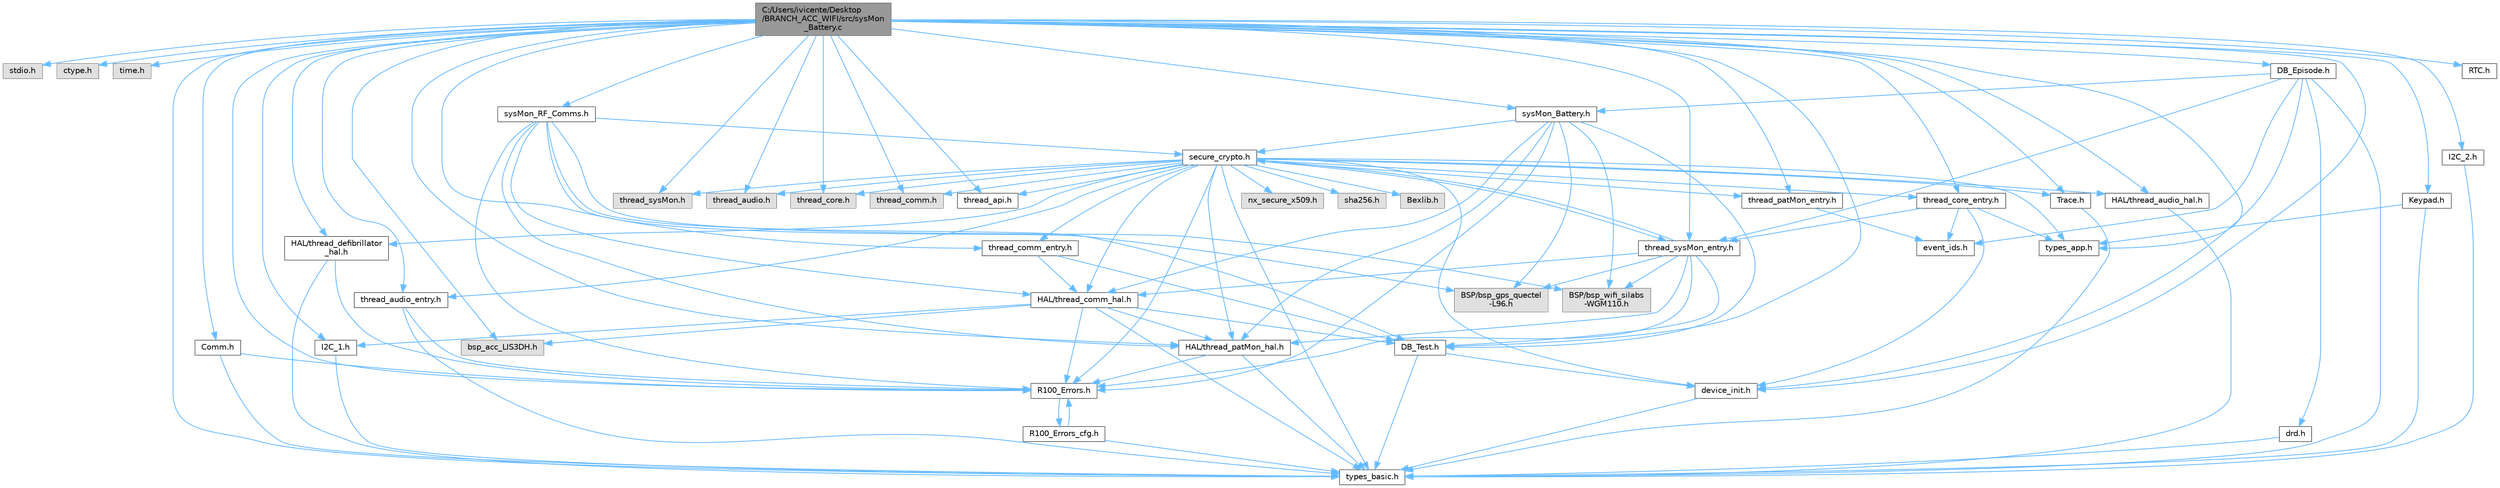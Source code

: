 digraph "C:/Users/ivicente/Desktop/BRANCH_ACC_WIFI/src/sysMon_Battery.c"
{
 // LATEX_PDF_SIZE
  bgcolor="transparent";
  edge [fontname=Helvetica,fontsize=10,labelfontname=Helvetica,labelfontsize=10];
  node [fontname=Helvetica,fontsize=10,shape=box,height=0.2,width=0.4];
  Node1 [id="Node000001",label="C:/Users/ivicente/Desktop\l/BRANCH_ACC_WIFI/src/sysMon\l_Battery.c",height=0.2,width=0.4,color="gray40", fillcolor="grey60", style="filled", fontcolor="black",tooltip="Battery functions executed in the context of the SysMon thread."];
  Node1 -> Node2 [id="edge1_Node000001_Node000002",color="steelblue1",style="solid",tooltip=" "];
  Node2 [id="Node000002",label="stdio.h",height=0.2,width=0.4,color="grey60", fillcolor="#E0E0E0", style="filled",tooltip=" "];
  Node1 -> Node3 [id="edge2_Node000001_Node000003",color="steelblue1",style="solid",tooltip=" "];
  Node3 [id="Node000003",label="ctype.h",height=0.2,width=0.4,color="grey60", fillcolor="#E0E0E0", style="filled",tooltip=" "];
  Node1 -> Node4 [id="edge3_Node000001_Node000004",color="steelblue1",style="solid",tooltip=" "];
  Node4 [id="Node000004",label="time.h",height=0.2,width=0.4,color="grey60", fillcolor="#E0E0E0", style="filled",tooltip=" "];
  Node1 -> Node5 [id="edge4_Node000001_Node000005",color="steelblue1",style="solid",tooltip=" "];
  Node5 [id="Node000005",label="device_init.h",height=0.2,width=0.4,color="grey40", fillcolor="white", style="filled",URL="$a00017.html",tooltip=" "];
  Node5 -> Node6 [id="edge5_Node000005_Node000006",color="steelblue1",style="solid",tooltip=" "];
  Node6 [id="Node000006",label="types_basic.h",height=0.2,width=0.4,color="grey40", fillcolor="white", style="filled",URL="$a00137.html",tooltip="Basic Types' definition."];
  Node1 -> Node7 [id="edge6_Node000001_Node000007",color="steelblue1",style="solid",tooltip=" "];
  Node7 [id="Node000007",label="R100_Errors.h",height=0.2,width=0.4,color="grey40", fillcolor="white", style="filled",URL="$a00038.html",tooltip=" "];
  Node7 -> Node8 [id="edge7_Node000007_Node000008",color="steelblue1",style="solid",tooltip=" "];
  Node8 [id="Node000008",label="R100_Errors_cfg.h",height=0.2,width=0.4,color="grey40", fillcolor="white", style="filled",URL="$a00044.html",tooltip=" "];
  Node8 -> Node7 [id="edge8_Node000008_Node000007",color="steelblue1",style="solid",tooltip=" "];
  Node8 -> Node6 [id="edge9_Node000008_Node000006",color="steelblue1",style="solid",tooltip=" "];
  Node1 -> Node6 [id="edge10_Node000001_Node000006",color="steelblue1",style="solid",tooltip=" "];
  Node1 -> Node9 [id="edge11_Node000001_Node000009",color="steelblue1",style="solid",tooltip=" "];
  Node9 [id="Node000009",label="types_app.h",height=0.2,width=0.4,color="grey40", fillcolor="white", style="filled",URL="$a00134.html",tooltip="Common Types' definition."];
  Node1 -> Node10 [id="edge12_Node000001_Node000010",color="steelblue1",style="solid",tooltip=" "];
  Node10 [id="Node000010",label="Trace.h",height=0.2,width=0.4,color="grey40", fillcolor="white", style="filled",URL="$a00251.html",tooltip=" "];
  Node10 -> Node6 [id="edge13_Node000010_Node000006",color="steelblue1",style="solid",tooltip=" "];
  Node1 -> Node11 [id="edge14_Node000001_Node000011",color="steelblue1",style="solid",tooltip=" "];
  Node11 [id="Node000011",label="Comm.h",height=0.2,width=0.4,color="grey40", fillcolor="white", style="filled",URL="$a00239.html",tooltip=" "];
  Node11 -> Node6 [id="edge15_Node000011_Node000006",color="steelblue1",style="solid",tooltip=" "];
  Node11 -> Node7 [id="edge16_Node000011_Node000007",color="steelblue1",style="solid",tooltip=" "];
  Node1 -> Node12 [id="edge17_Node000001_Node000012",color="steelblue1",style="solid",tooltip=" "];
  Node12 [id="Node000012",label="I2C_1.h",height=0.2,width=0.4,color="grey40", fillcolor="white", style="filled",URL="$a00161.html",tooltip="Header with functions related to the I2C-1."];
  Node12 -> Node6 [id="edge18_Node000012_Node000006",color="steelblue1",style="solid",tooltip=" "];
  Node1 -> Node13 [id="edge19_Node000001_Node000013",color="steelblue1",style="solid",tooltip=" "];
  Node13 [id="Node000013",label="I2C_2.h",height=0.2,width=0.4,color="grey40", fillcolor="white", style="filled",URL="$a00167.html",tooltip="Header with functions related to the I2C-2."];
  Node13 -> Node6 [id="edge20_Node000013_Node000006",color="steelblue1",style="solid",tooltip=" "];
  Node1 -> Node14 [id="edge21_Node000001_Node000014",color="steelblue1",style="solid",tooltip=" "];
  Node14 [id="Node000014",label="RTC.h",height=0.2,width=0.4,color="grey40", fillcolor="white", style="filled",URL="$a00173.html",tooltip="Header with functions related to the RTC."];
  Node1 -> Node15 [id="edge22_Node000001_Node000015",color="steelblue1",style="solid",tooltip=" "];
  Node15 [id="Node000015",label="Keypad.h",height=0.2,width=0.4,color="grey40", fillcolor="white", style="filled",URL="$a00245.html",tooltip="Header with functions related to the keyboard and LEDs manage."];
  Node15 -> Node6 [id="edge23_Node000015_Node000006",color="steelblue1",style="solid",tooltip=" "];
  Node15 -> Node9 [id="edge24_Node000015_Node000009",color="steelblue1",style="solid",tooltip=" "];
  Node1 -> Node16 [id="edge25_Node000001_Node000016",color="steelblue1",style="solid",tooltip=" "];
  Node16 [id="Node000016",label="DB_Test.h",height=0.2,width=0.4,color="grey40", fillcolor="white", style="filled",URL="$a00011.html",tooltip="Test File header file."];
  Node16 -> Node5 [id="edge26_Node000016_Node000005",color="steelblue1",style="solid",tooltip=" "];
  Node16 -> Node6 [id="edge27_Node000016_Node000006",color="steelblue1",style="solid",tooltip=" "];
  Node1 -> Node17 [id="edge28_Node000001_Node000017",color="steelblue1",style="solid",tooltip=" "];
  Node17 [id="Node000017",label="DB_Episode.h",height=0.2,width=0.4,color="grey40", fillcolor="white", style="filled",URL="$a00005.html",tooltip="Episode header file."];
  Node17 -> Node5 [id="edge29_Node000017_Node000005",color="steelblue1",style="solid",tooltip=" "];
  Node17 -> Node6 [id="edge30_Node000017_Node000006",color="steelblue1",style="solid",tooltip=" "];
  Node17 -> Node18 [id="edge31_Node000017_Node000018",color="steelblue1",style="solid",tooltip=" "];
  Node18 [id="Node000018",label="drd.h",height=0.2,width=0.4,color="grey40", fillcolor="white", style="filled",URL="$a00140.html",tooltip="Basic Types Definition."];
  Node18 -> Node6 [id="edge32_Node000018_Node000006",color="steelblue1",style="solid",tooltip=" "];
  Node17 -> Node19 [id="edge33_Node000017_Node000019",color="steelblue1",style="solid",tooltip=" "];
  Node19 [id="Node000019",label="sysMon_Battery.h",height=0.2,width=0.4,color="grey40", fillcolor="white", style="filled",URL="$a00056.html",tooltip="Header with functions related to the battery services."];
  Node19 -> Node7 [id="edge34_Node000019_Node000007",color="steelblue1",style="solid",tooltip=" "];
  Node19 -> Node20 [id="edge35_Node000019_Node000020",color="steelblue1",style="solid",tooltip=" "];
  Node20 [id="Node000020",label="HAL/thread_patMon_hal.h",height=0.2,width=0.4,color="grey40", fillcolor="white", style="filled",URL="$a00221.html",tooltip="Header with functions related to the patMon BSP service."];
  Node20 -> Node6 [id="edge36_Node000020_Node000006",color="steelblue1",style="solid",tooltip=" "];
  Node20 -> Node7 [id="edge37_Node000020_Node000007",color="steelblue1",style="solid",tooltip=" "];
  Node19 -> Node21 [id="edge38_Node000019_Node000021",color="steelblue1",style="solid",tooltip=" "];
  Node21 [id="Node000021",label="HAL/thread_comm_hal.h",height=0.2,width=0.4,color="grey40", fillcolor="white", style="filled",URL="$a00191.html",tooltip="Header with functions related to the HAL Comm."];
  Node21 -> Node7 [id="edge39_Node000021_Node000007",color="steelblue1",style="solid",tooltip=" "];
  Node21 -> Node6 [id="edge40_Node000021_Node000006",color="steelblue1",style="solid",tooltip=" "];
  Node21 -> Node20 [id="edge41_Node000021_Node000020",color="steelblue1",style="solid",tooltip=" "];
  Node21 -> Node16 [id="edge42_Node000021_Node000016",color="steelblue1",style="solid",tooltip=" "];
  Node21 -> Node12 [id="edge43_Node000021_Node000012",color="steelblue1",style="solid",tooltip=" "];
  Node21 -> Node22 [id="edge44_Node000021_Node000022",color="steelblue1",style="solid",tooltip=" "];
  Node22 [id="Node000022",label="bsp_acc_LIS3DH.h",height=0.2,width=0.4,color="grey60", fillcolor="#E0E0E0", style="filled",tooltip=" "];
  Node19 -> Node16 [id="edge45_Node000019_Node000016",color="steelblue1",style="solid",tooltip=" "];
  Node19 -> Node23 [id="edge46_Node000019_Node000023",color="steelblue1",style="solid",tooltip=" "];
  Node23 [id="Node000023",label="secure_crypto.h",height=0.2,width=0.4,color="grey40", fillcolor="white", style="filled",URL="$a00050.html",tooltip="NetX secure for check certificates."];
  Node23 -> Node24 [id="edge47_Node000023_Node000024",color="steelblue1",style="solid",tooltip=" "];
  Node24 [id="Node000024",label="nx_secure_x509.h",height=0.2,width=0.4,color="grey60", fillcolor="#E0E0E0", style="filled",tooltip=" "];
  Node23 -> Node21 [id="edge48_Node000023_Node000021",color="steelblue1",style="solid",tooltip=" "];
  Node23 -> Node5 [id="edge49_Node000023_Node000005",color="steelblue1",style="solid",tooltip=" "];
  Node23 -> Node10 [id="edge50_Node000023_Node000010",color="steelblue1",style="solid",tooltip=" "];
  Node23 -> Node7 [id="edge51_Node000023_Node000007",color="steelblue1",style="solid",tooltip=" "];
  Node23 -> Node6 [id="edge52_Node000023_Node000006",color="steelblue1",style="solid",tooltip=" "];
  Node23 -> Node9 [id="edge53_Node000023_Node000009",color="steelblue1",style="solid",tooltip=" "];
  Node23 -> Node25 [id="edge54_Node000023_Node000025",color="steelblue1",style="solid",tooltip=" "];
  Node25 [id="Node000025",label="HAL/thread_defibrillator\l_hal.h",height=0.2,width=0.4,color="grey40", fillcolor="white", style="filled",URL="$a00203.html",tooltip="Header with functions related to the defibrillator BSP service."];
  Node25 -> Node6 [id="edge55_Node000025_Node000006",color="steelblue1",style="solid",tooltip=" "];
  Node25 -> Node7 [id="edge56_Node000025_Node000007",color="steelblue1",style="solid",tooltip=" "];
  Node23 -> Node20 [id="edge57_Node000023_Node000020",color="steelblue1",style="solid",tooltip=" "];
  Node23 -> Node26 [id="edge58_Node000023_Node000026",color="steelblue1",style="solid",tooltip=" "];
  Node26 [id="Node000026",label="HAL/thread_audio_hal.h",height=0.2,width=0.4,color="grey40", fillcolor="white", style="filled",URL="$a00185.html",tooltip="Header with functions related to the audio BSP service."];
  Node26 -> Node6 [id="edge59_Node000026_Node000006",color="steelblue1",style="solid",tooltip=" "];
  Node23 -> Node27 [id="edge60_Node000023_Node000027",color="steelblue1",style="solid",tooltip=" "];
  Node27 [id="Node000027",label="thread_comm_entry.h",height=0.2,width=0.4,color="grey40", fillcolor="white", style="filled",URL="$a00083.html",tooltip="Header for Comm Thread entry."];
  Node27 -> Node21 [id="edge61_Node000027_Node000021",color="steelblue1",style="solid",tooltip=" "];
  Node27 -> Node16 [id="edge62_Node000027_Node000016",color="steelblue1",style="solid",tooltip=" "];
  Node23 -> Node28 [id="edge63_Node000023_Node000028",color="steelblue1",style="solid",tooltip=" "];
  Node28 [id="Node000028",label="thread_patMon_entry.h",height=0.2,width=0.4,color="grey40", fillcolor="white", style="filled",URL="$a00119.html",tooltip=" "];
  Node28 -> Node29 [id="edge64_Node000028_Node000029",color="steelblue1",style="solid",tooltip=" "];
  Node29 [id="Node000029",label="event_ids.h",height=0.2,width=0.4,color="grey40", fillcolor="white", style="filled",URL="$a00020.html",tooltip="Event identifiers header file."];
  Node23 -> Node30 [id="edge65_Node000023_Node000030",color="steelblue1",style="solid",tooltip=" "];
  Node30 [id="Node000030",label="thread_sysMon_entry.h",height=0.2,width=0.4,color="grey40", fillcolor="white", style="filled",URL="$a00131.html",tooltip="Header with functions related to the system monitor service."];
  Node30 -> Node7 [id="edge66_Node000030_Node000007",color="steelblue1",style="solid",tooltip=" "];
  Node30 -> Node20 [id="edge67_Node000030_Node000020",color="steelblue1",style="solid",tooltip=" "];
  Node30 -> Node21 [id="edge68_Node000030_Node000021",color="steelblue1",style="solid",tooltip=" "];
  Node30 -> Node16 [id="edge69_Node000030_Node000016",color="steelblue1",style="solid",tooltip=" "];
  Node30 -> Node23 [id="edge70_Node000030_Node000023",color="steelblue1",style="solid",tooltip=" "];
  Node30 -> Node31 [id="edge71_Node000030_Node000031",color="steelblue1",style="solid",tooltip=" "];
  Node31 [id="Node000031",label="BSP/bsp_wifi_silabs\l-WGM110.h",height=0.2,width=0.4,color="grey60", fillcolor="#E0E0E0", style="filled",tooltip=" "];
  Node30 -> Node32 [id="edge72_Node000030_Node000032",color="steelblue1",style="solid",tooltip=" "];
  Node32 [id="Node000032",label="BSP/bsp_gps_quectel\l-L96.h",height=0.2,width=0.4,color="grey60", fillcolor="#E0E0E0", style="filled",tooltip=" "];
  Node23 -> Node33 [id="edge73_Node000023_Node000033",color="steelblue1",style="solid",tooltip=" "];
  Node33 [id="Node000033",label="thread_sysMon.h",height=0.2,width=0.4,color="grey60", fillcolor="#E0E0E0", style="filled",tooltip=" "];
  Node23 -> Node34 [id="edge74_Node000023_Node000034",color="steelblue1",style="solid",tooltip=" "];
  Node34 [id="Node000034",label="thread_audio_entry.h",height=0.2,width=0.4,color="grey40", fillcolor="white", style="filled",URL="$a00077.html",tooltip="Header with functions related to the audio service."];
  Node34 -> Node7 [id="edge75_Node000034_Node000007",color="steelblue1",style="solid",tooltip=" "];
  Node34 -> Node6 [id="edge76_Node000034_Node000006",color="steelblue1",style="solid",tooltip=" "];
  Node23 -> Node35 [id="edge77_Node000023_Node000035",color="steelblue1",style="solid",tooltip=" "];
  Node35 [id="Node000035",label="thread_audio.h",height=0.2,width=0.4,color="grey60", fillcolor="#E0E0E0", style="filled",tooltip=" "];
  Node23 -> Node36 [id="edge78_Node000023_Node000036",color="steelblue1",style="solid",tooltip=" "];
  Node36 [id="Node000036",label="thread_core_entry.h",height=0.2,width=0.4,color="grey40", fillcolor="white", style="filled",URL="$a00089.html",tooltip="Header with functions related to the core service."];
  Node36 -> Node5 [id="edge79_Node000036_Node000005",color="steelblue1",style="solid",tooltip=" "];
  Node36 -> Node9 [id="edge80_Node000036_Node000009",color="steelblue1",style="solid",tooltip=" "];
  Node36 -> Node29 [id="edge81_Node000036_Node000029",color="steelblue1",style="solid",tooltip=" "];
  Node36 -> Node30 [id="edge82_Node000036_Node000030",color="steelblue1",style="solid",tooltip=" "];
  Node23 -> Node37 [id="edge83_Node000023_Node000037",color="steelblue1",style="solid",tooltip=" "];
  Node37 [id="Node000037",label="thread_core.h",height=0.2,width=0.4,color="grey60", fillcolor="#E0E0E0", style="filled",tooltip=" "];
  Node23 -> Node38 [id="edge84_Node000023_Node000038",color="steelblue1",style="solid",tooltip=" "];
  Node38 [id="Node000038",label="thread_comm.h",height=0.2,width=0.4,color="grey60", fillcolor="#E0E0E0", style="filled",tooltip=" "];
  Node23 -> Node39 [id="edge85_Node000023_Node000039",color="steelblue1",style="solid",tooltip=" "];
  Node39 [id="Node000039",label="thread_api.h",height=0.2,width=0.4,color="grey40", fillcolor="white", style="filled",URL="$a00071.html",tooltip="Header with functions related to thread APIs."];
  Node23 -> Node40 [id="edge86_Node000023_Node000040",color="steelblue1",style="solid",tooltip=" "];
  Node40 [id="Node000040",label="sha256.h",height=0.2,width=0.4,color="grey60", fillcolor="#E0E0E0", style="filled",tooltip=" "];
  Node23 -> Node41 [id="edge87_Node000023_Node000041",color="steelblue1",style="solid",tooltip=" "];
  Node41 [id="Node000041",label="Bexlib.h",height=0.2,width=0.4,color="grey60", fillcolor="#E0E0E0", style="filled",tooltip=" "];
  Node19 -> Node31 [id="edge88_Node000019_Node000031",color="steelblue1",style="solid",tooltip=" "];
  Node19 -> Node32 [id="edge89_Node000019_Node000032",color="steelblue1",style="solid",tooltip=" "];
  Node17 -> Node30 [id="edge90_Node000017_Node000030",color="steelblue1",style="solid",tooltip=" "];
  Node17 -> Node29 [id="edge91_Node000017_Node000029",color="steelblue1",style="solid",tooltip=" "];
  Node1 -> Node22 [id="edge92_Node000001_Node000022",color="steelblue1",style="solid",tooltip=" "];
  Node1 -> Node25 [id="edge93_Node000001_Node000025",color="steelblue1",style="solid",tooltip=" "];
  Node1 -> Node20 [id="edge94_Node000001_Node000020",color="steelblue1",style="solid",tooltip=" "];
  Node1 -> Node26 [id="edge95_Node000001_Node000026",color="steelblue1",style="solid",tooltip=" "];
  Node1 -> Node27 [id="edge96_Node000001_Node000027",color="steelblue1",style="solid",tooltip=" "];
  Node1 -> Node28 [id="edge97_Node000001_Node000028",color="steelblue1",style="solid",tooltip=" "];
  Node1 -> Node30 [id="edge98_Node000001_Node000030",color="steelblue1",style="solid",tooltip=" "];
  Node1 -> Node33 [id="edge99_Node000001_Node000033",color="steelblue1",style="solid",tooltip=" "];
  Node1 -> Node34 [id="edge100_Node000001_Node000034",color="steelblue1",style="solid",tooltip=" "];
  Node1 -> Node35 [id="edge101_Node000001_Node000035",color="steelblue1",style="solid",tooltip=" "];
  Node1 -> Node36 [id="edge102_Node000001_Node000036",color="steelblue1",style="solid",tooltip=" "];
  Node1 -> Node37 [id="edge103_Node000001_Node000037",color="steelblue1",style="solid",tooltip=" "];
  Node1 -> Node38 [id="edge104_Node000001_Node000038",color="steelblue1",style="solid",tooltip=" "];
  Node1 -> Node39 [id="edge105_Node000001_Node000039",color="steelblue1",style="solid",tooltip=" "];
  Node1 -> Node19 [id="edge106_Node000001_Node000019",color="steelblue1",style="solid",tooltip=" "];
  Node1 -> Node42 [id="edge107_Node000001_Node000042",color="steelblue1",style="solid",tooltip=" "];
  Node42 [id="Node000042",label="sysMon_RF_Comms.h",height=0.2,width=0.4,color="grey40", fillcolor="white", style="filled",URL="$a00062.html",tooltip="Header with functions related to the RF comms services."];
  Node42 -> Node7 [id="edge108_Node000042_Node000007",color="steelblue1",style="solid",tooltip=" "];
  Node42 -> Node20 [id="edge109_Node000042_Node000020",color="steelblue1",style="solid",tooltip=" "];
  Node42 -> Node21 [id="edge110_Node000042_Node000021",color="steelblue1",style="solid",tooltip=" "];
  Node42 -> Node16 [id="edge111_Node000042_Node000016",color="steelblue1",style="solid",tooltip=" "];
  Node42 -> Node23 [id="edge112_Node000042_Node000023",color="steelblue1",style="solid",tooltip=" "];
  Node42 -> Node31 [id="edge113_Node000042_Node000031",color="steelblue1",style="solid",tooltip=" "];
  Node42 -> Node32 [id="edge114_Node000042_Node000032",color="steelblue1",style="solid",tooltip=" "];
}
